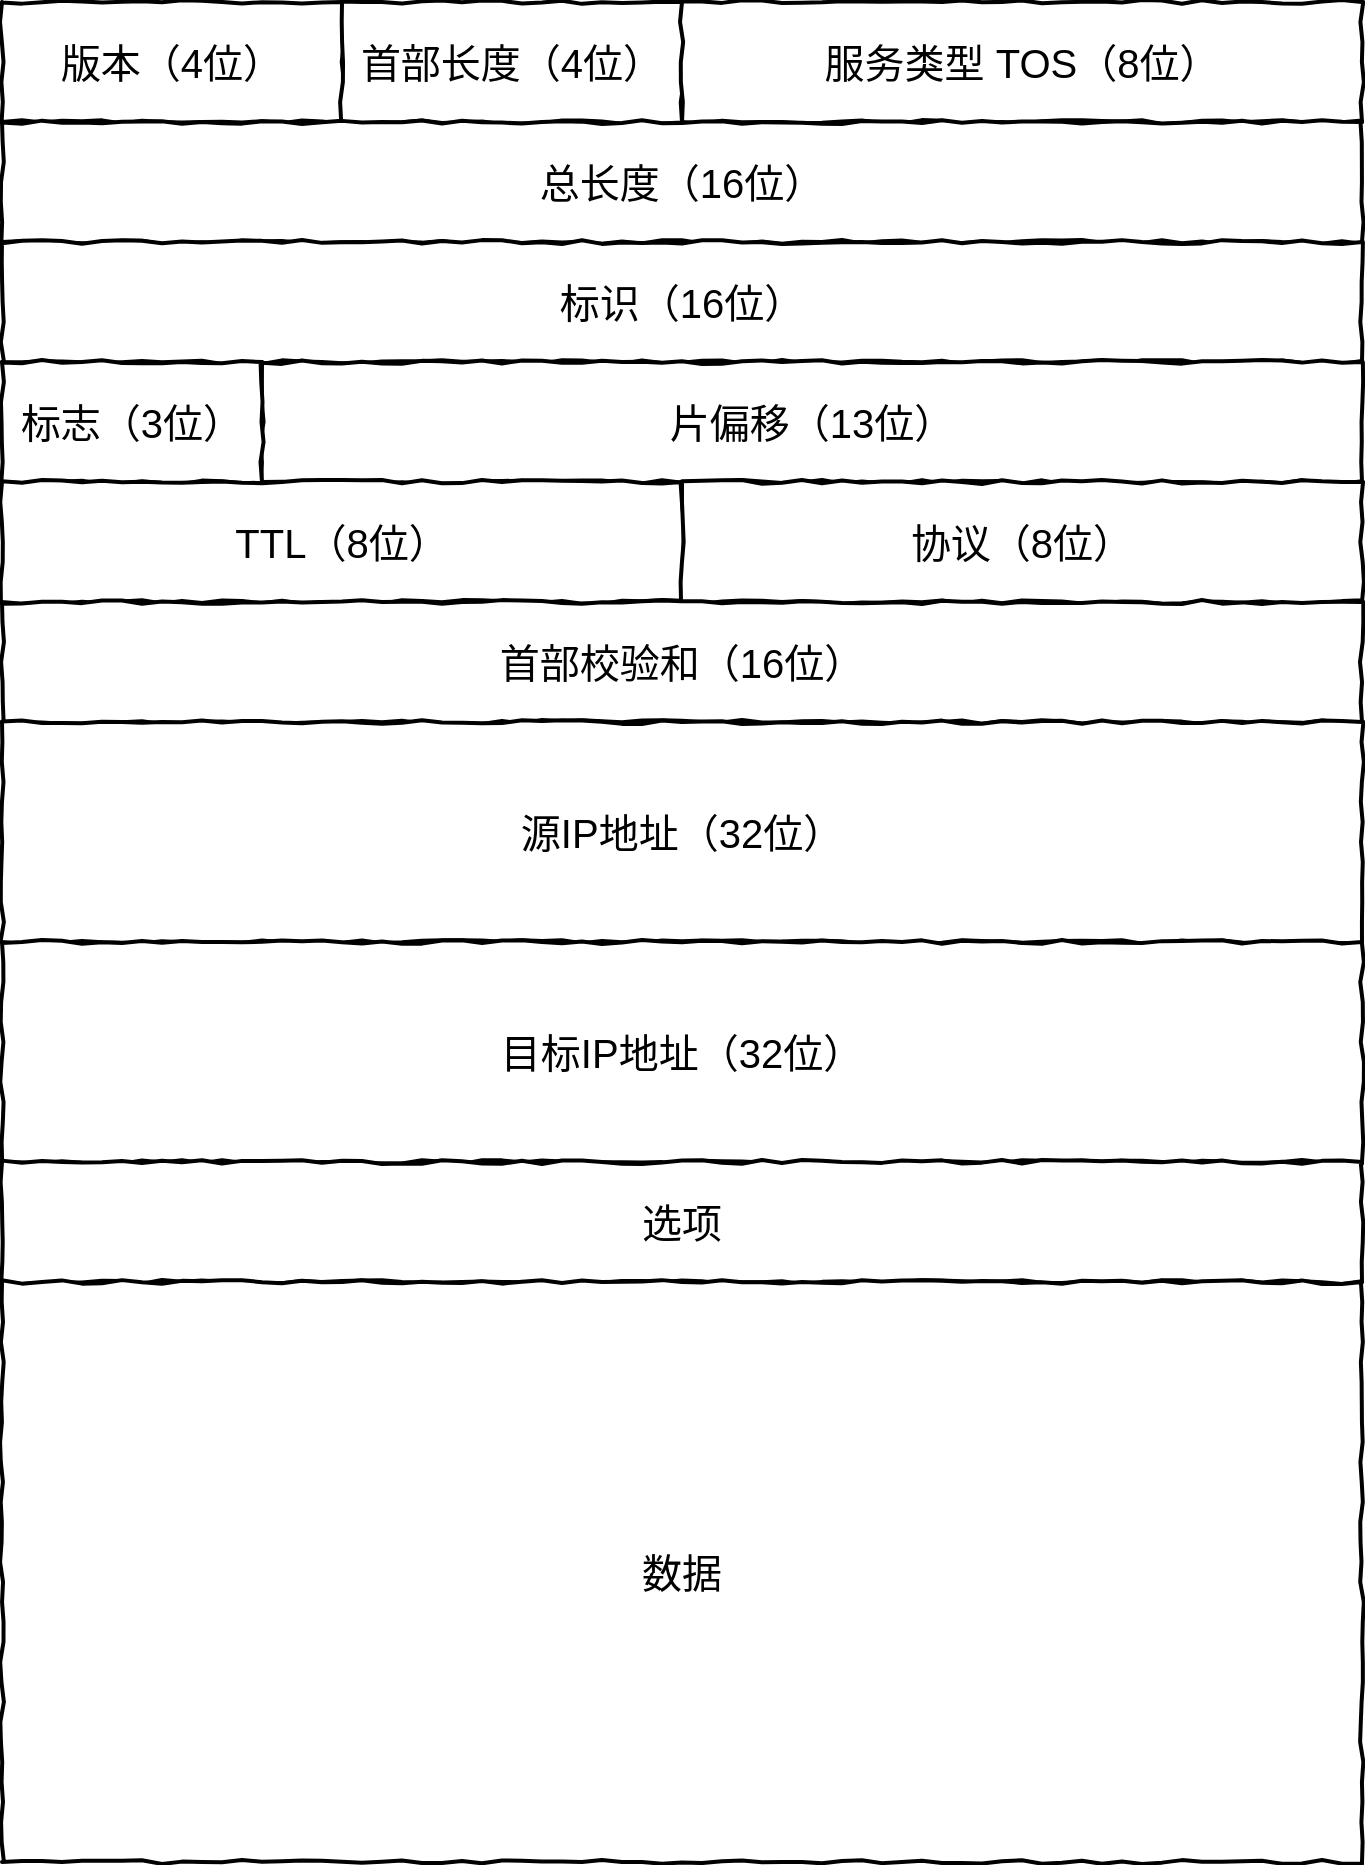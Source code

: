 <mxfile version="16.6.6" type="github">
  <diagram id="gkQgTa1KYmIYHSOEAxT3" name="第 1 页">
    <mxGraphModel dx="1186" dy="613" grid="1" gridSize="10" guides="1" tooltips="1" connect="1" arrows="1" fold="1" page="1" pageScale="1" pageWidth="1654" pageHeight="1169" math="0" shadow="0">
      <root>
        <mxCell id="0" />
        <mxCell id="1" parent="0" />
        <mxCell id="pDCpCH_vm0g5KHpgydWK-1" value="版本（4位）" style="rounded=0;whiteSpace=wrap;html=1;comic=1;fontSize=20;strokeWidth=2;" parent="1" vertex="1">
          <mxGeometry x="125" y="90" width="170" height="60" as="geometry" />
        </mxCell>
        <mxCell id="pDCpCH_vm0g5KHpgydWK-3" value="首部长度（4位）" style="rounded=0;whiteSpace=wrap;html=1;comic=1;fontSize=20;strokeWidth=2;" parent="1" vertex="1">
          <mxGeometry x="295" y="90" width="170" height="60" as="geometry" />
        </mxCell>
        <mxCell id="pDCpCH_vm0g5KHpgydWK-4" value="服务类型 TOS（8位）" style="rounded=0;whiteSpace=wrap;html=1;comic=1;fontSize=20;strokeWidth=2;" parent="1" vertex="1">
          <mxGeometry x="465" y="90" width="340" height="60" as="geometry" />
        </mxCell>
        <mxCell id="pDCpCH_vm0g5KHpgydWK-5" value="总长度（16位）" style="rounded=0;whiteSpace=wrap;html=1;comic=1;fontSize=20;strokeWidth=2;" parent="1" vertex="1">
          <mxGeometry x="125" y="150" width="680" height="60" as="geometry" />
        </mxCell>
        <mxCell id="pDCpCH_vm0g5KHpgydWK-6" value="标识（16位）" style="rounded=0;whiteSpace=wrap;html=1;comic=1;fontSize=20;strokeWidth=2;" parent="1" vertex="1">
          <mxGeometry x="125" y="210" width="680" height="60" as="geometry" />
        </mxCell>
        <mxCell id="pDCpCH_vm0g5KHpgydWK-7" value="片偏移（13位）" style="rounded=0;whiteSpace=wrap;html=1;comic=1;fontSize=20;strokeWidth=2;" parent="1" vertex="1">
          <mxGeometry x="255" y="270" width="550" height="60" as="geometry" />
        </mxCell>
        <mxCell id="pDCpCH_vm0g5KHpgydWK-9" value="标志（3位）" style="rounded=0;whiteSpace=wrap;html=1;comic=1;fontSize=20;strokeWidth=2;" parent="1" vertex="1">
          <mxGeometry x="125" y="270" width="130" height="60" as="geometry" />
        </mxCell>
        <mxCell id="pDCpCH_vm0g5KHpgydWK-11" value="TTL（8位）" style="rounded=0;whiteSpace=wrap;html=1;comic=1;fontSize=20;strokeWidth=2;" parent="1" vertex="1">
          <mxGeometry x="125" y="330" width="340" height="60" as="geometry" />
        </mxCell>
        <mxCell id="pDCpCH_vm0g5KHpgydWK-12" value="协议（8位）" style="rounded=0;whiteSpace=wrap;html=1;comic=1;fontSize=20;strokeWidth=2;" parent="1" vertex="1">
          <mxGeometry x="465" y="330" width="340" height="60" as="geometry" />
        </mxCell>
        <mxCell id="pDCpCH_vm0g5KHpgydWK-13" value="首部校验和（16位）" style="rounded=0;whiteSpace=wrap;html=1;comic=1;fontSize=20;strokeWidth=2;" parent="1" vertex="1">
          <mxGeometry x="125" y="390" width="680" height="60" as="geometry" />
        </mxCell>
        <mxCell id="pDCpCH_vm0g5KHpgydWK-14" value="源IP地址（32位）" style="rounded=0;whiteSpace=wrap;html=1;comic=1;fontSize=20;strokeWidth=2;" parent="1" vertex="1">
          <mxGeometry x="125" y="450" width="680" height="110" as="geometry" />
        </mxCell>
        <mxCell id="pDCpCH_vm0g5KHpgydWK-15" value="目标IP地址（32位）" style="rounded=0;whiteSpace=wrap;html=1;comic=1;fontSize=20;strokeWidth=2;" parent="1" vertex="1">
          <mxGeometry x="125" y="560" width="680" height="110" as="geometry" />
        </mxCell>
        <mxCell id="pDCpCH_vm0g5KHpgydWK-16" value="选项" style="rounded=0;whiteSpace=wrap;html=1;comic=1;fontSize=20;strokeWidth=2;" parent="1" vertex="1">
          <mxGeometry x="125" y="670" width="680" height="60" as="geometry" />
        </mxCell>
        <mxCell id="pDCpCH_vm0g5KHpgydWK-17" value="数据" style="rounded=0;whiteSpace=wrap;html=1;comic=1;fontSize=20;strokeWidth=2;" parent="1" vertex="1">
          <mxGeometry x="125" y="730" width="680" height="290" as="geometry" />
        </mxCell>
      </root>
    </mxGraphModel>
  </diagram>
</mxfile>
